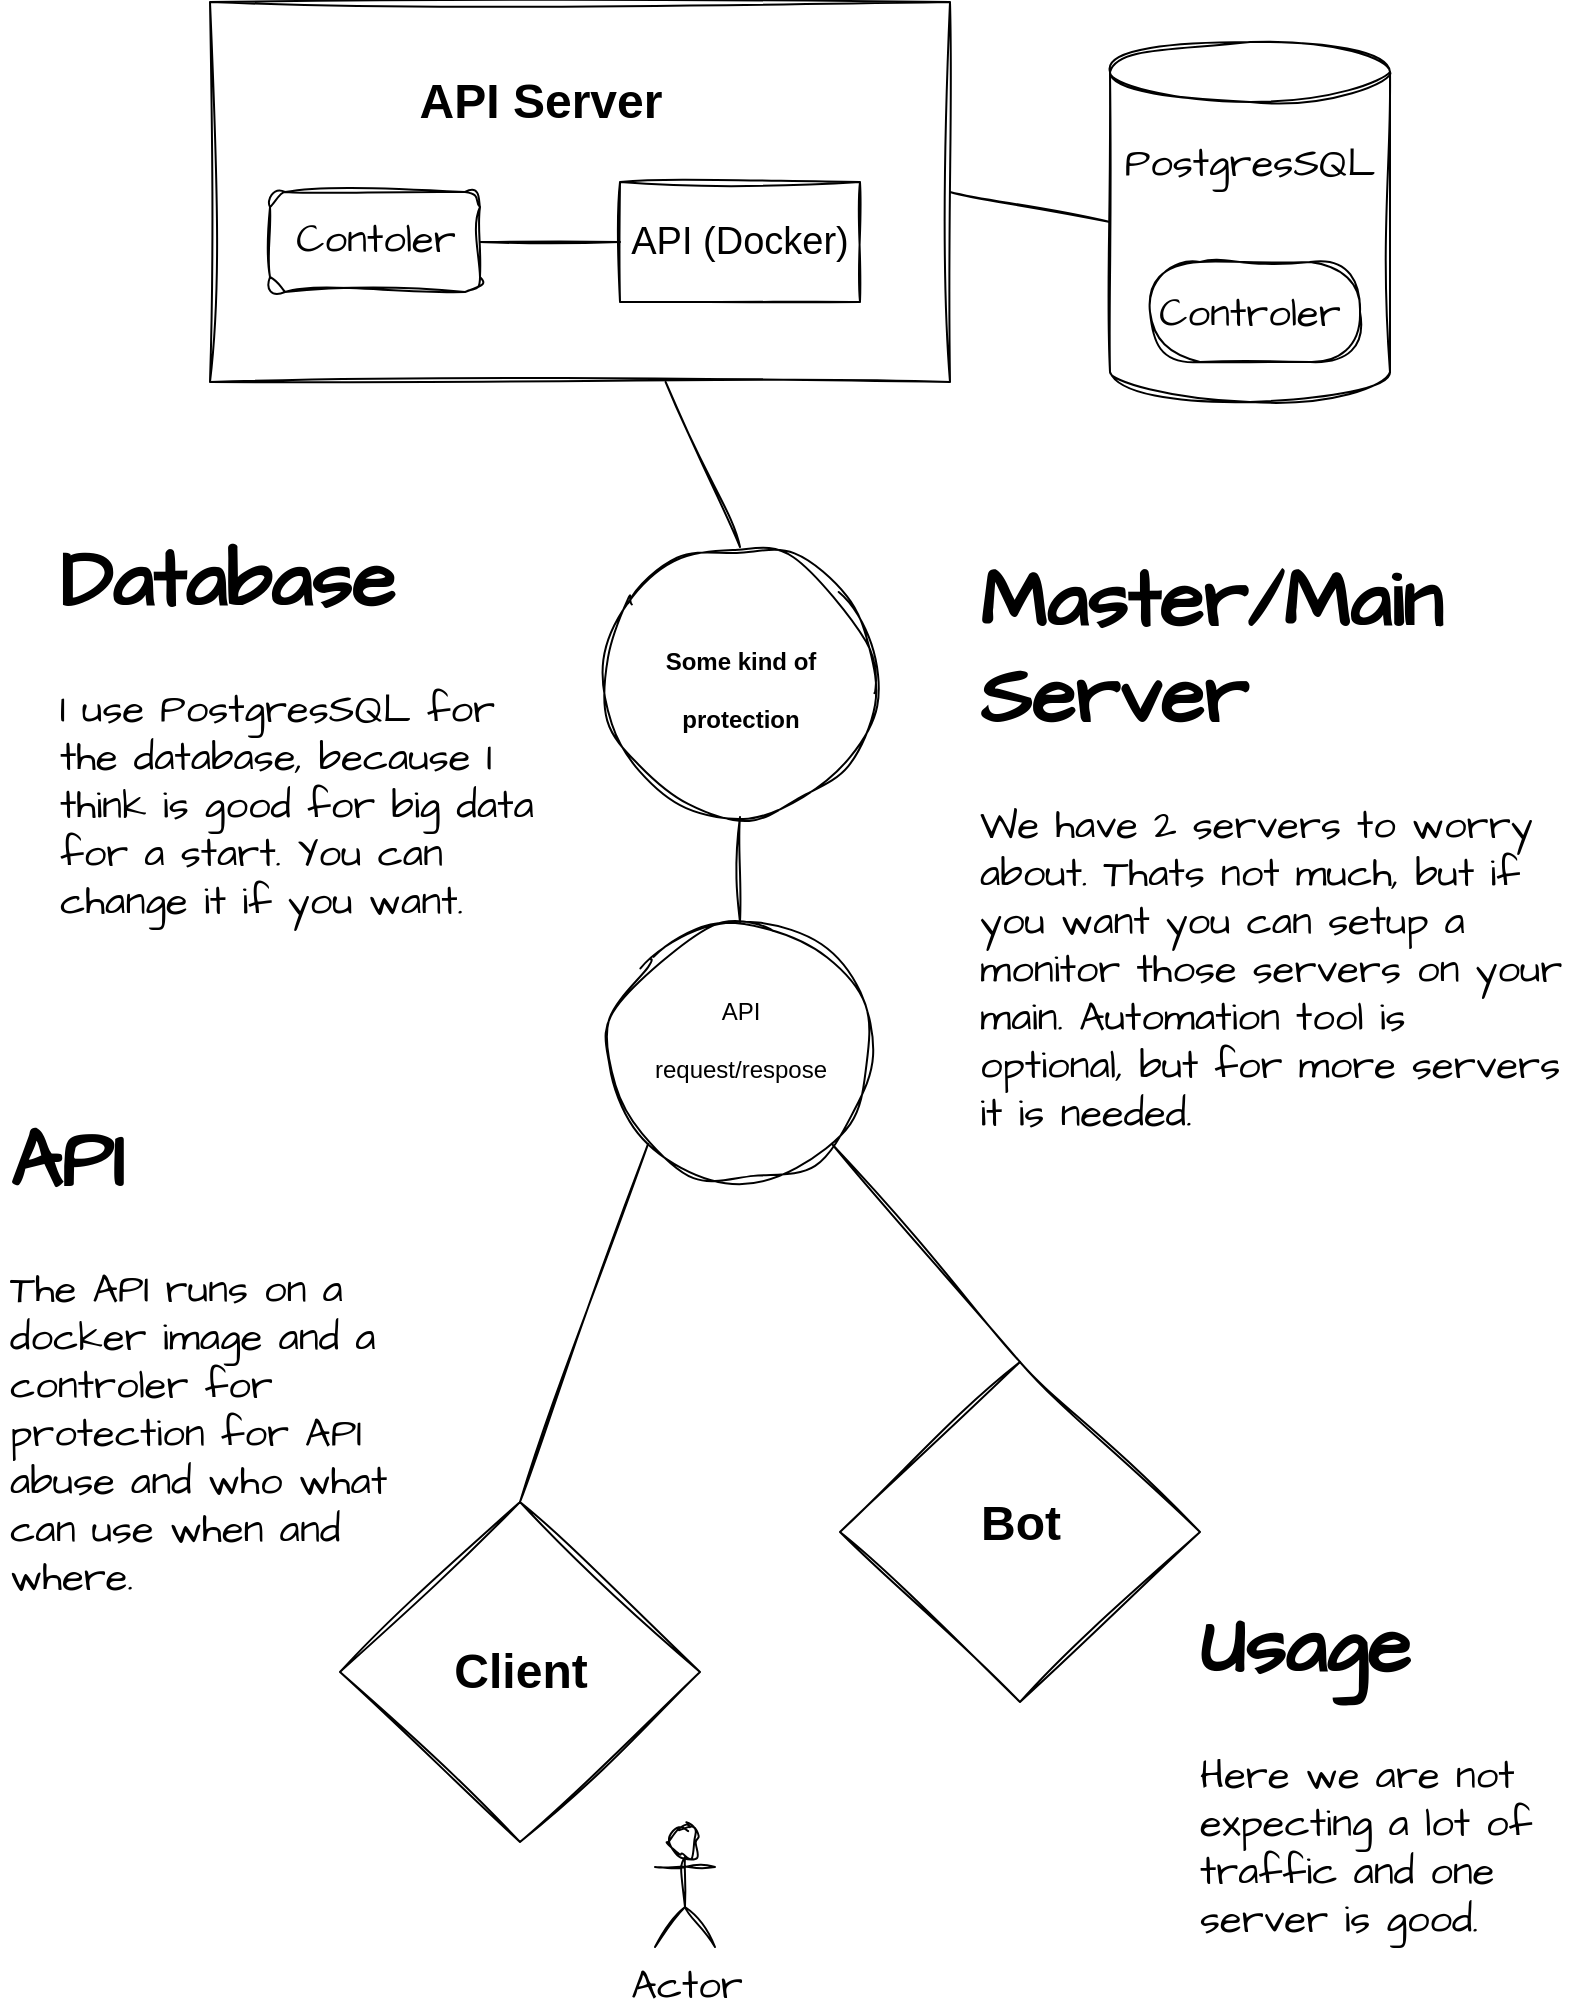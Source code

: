 <mxfile>
    <diagram id="GpLUNaoXuCfJ5dpaen-R" name="Page-1">
        <mxGraphModel dx="1322" dy="1072" grid="1" gridSize="10" guides="1" tooltips="1" connect="1" arrows="1" fold="1" page="1" pageScale="1" pageWidth="827" pageHeight="1169" math="0" shadow="0">
            <root>
                <mxCell id="0"/>
                <mxCell id="1" parent="0"/>
                <mxCell id="3" value="" style="rounded=0;whiteSpace=wrap;html=1;sketch=1;curveFitting=1;jiggle=2;" parent="1" vertex="1">
                    <mxGeometry x="130" y="100" width="370" height="190" as="geometry"/>
                </mxCell>
                <mxCell id="4" value="&lt;font style=&quot;font-size: 19px;&quot;&gt;API (Docker)&lt;/font&gt;" style="rounded=0;whiteSpace=wrap;html=1;sketch=1;curveFitting=1;jiggle=2;" parent="1" vertex="1">
                    <mxGeometry x="335" y="190" width="120" height="60" as="geometry"/>
                </mxCell>
                <mxCell id="6" value="API Server" style="text;strokeColor=none;fillColor=none;html=1;fontSize=24;fontStyle=1;verticalAlign=middle;align=center;rounded=0;sketch=1;curveFitting=1;jiggle=2;" parent="1" vertex="1">
                    <mxGeometry x="245" y="130" width="100" height="40" as="geometry"/>
                </mxCell>
                <mxCell id="11" value="" style="ellipse;whiteSpace=wrap;html=1;aspect=fixed;fontSize=12;rounded=0;sketch=1;curveFitting=1;jiggle=2;" parent="1" vertex="1">
                    <mxGeometry x="327.5" y="372.5" width="135" height="135" as="geometry"/>
                </mxCell>
                <mxCell id="12" value="&lt;span style=&quot;font-size: 12px;&quot;&gt;Some kind of &lt;br&gt;protection&lt;/span&gt;" style="text;strokeColor=none;fillColor=none;html=1;fontSize=24;fontStyle=1;verticalAlign=middle;align=center;rounded=0;sketch=1;curveFitting=1;jiggle=2;" parent="1" vertex="1">
                    <mxGeometry x="352.5" y="400" width="85" height="80" as="geometry"/>
                </mxCell>
                <mxCell id="13" value="" style="endArrow=none;html=1;fontSize=12;exitX=0.5;exitY=0;exitDx=0;exitDy=0;rounded=0;sketch=1;curveFitting=1;jiggle=2;" parent="1" source="11" target="3" edge="1">
                    <mxGeometry width="50" height="50" relative="1" as="geometry">
                        <mxPoint x="390" y="460" as="sourcePoint"/>
                        <mxPoint x="440" y="410" as="targetPoint"/>
                    </mxGeometry>
                </mxCell>
                <mxCell id="14" value="" style="ellipse;whiteSpace=wrap;html=1;aspect=fixed;fontSize=12;rounded=0;sketch=1;curveFitting=1;jiggle=2;" parent="1" vertex="1">
                    <mxGeometry x="330" y="560" width="130" height="130" as="geometry"/>
                </mxCell>
                <mxCell id="15" value="" style="endArrow=none;html=1;fontSize=12;entryX=0.5;entryY=1;entryDx=0;entryDy=0;exitX=0.5;exitY=0;exitDx=0;exitDy=0;rounded=0;sketch=1;curveFitting=1;jiggle=2;" parent="1" source="14" target="11" edge="1">
                    <mxGeometry width="50" height="50" relative="1" as="geometry">
                        <mxPoint x="390" y="650" as="sourcePoint"/>
                        <mxPoint x="440" y="600" as="targetPoint"/>
                    </mxGeometry>
                </mxCell>
                <mxCell id="16" value="&lt;span style=&quot;font-size: 12px; font-weight: 400;&quot;&gt;API &lt;br&gt;request/respose&lt;br&gt;&lt;/span&gt;" style="text;strokeColor=none;fillColor=none;html=1;fontSize=24;fontStyle=1;verticalAlign=middle;align=center;rounded=0;sketch=1;curveFitting=1;jiggle=2;" parent="1" vertex="1">
                    <mxGeometry x="345" y="580" width="100" height="70" as="geometry"/>
                </mxCell>
                <mxCell id="17" value="" style="rhombus;whiteSpace=wrap;html=1;fontSize=19;rounded=0;sketch=1;curveFitting=1;jiggle=2;" parent="1" vertex="1">
                    <mxGeometry x="195" y="850" width="180" height="170" as="geometry"/>
                </mxCell>
                <mxCell id="18" value="Client" style="text;strokeColor=none;fillColor=none;html=1;fontSize=24;fontStyle=1;verticalAlign=middle;align=center;rounded=0;sketch=1;curveFitting=1;jiggle=2;" parent="1" vertex="1">
                    <mxGeometry x="230" y="902.5" width="110" height="65" as="geometry"/>
                </mxCell>
                <mxCell id="19" value="" style="rhombus;whiteSpace=wrap;html=1;fontSize=19;rounded=0;sketch=1;curveFitting=1;jiggle=2;" parent="1" vertex="1">
                    <mxGeometry x="445" y="780" width="180" height="170" as="geometry"/>
                </mxCell>
                <mxCell id="20" value="&lt;br&gt;Bot" style="text;strokeColor=none;fillColor=none;html=1;fontSize=24;fontStyle=1;verticalAlign=middle;align=center;rounded=0;sketch=1;curveFitting=1;jiggle=2;" parent="1" vertex="1">
                    <mxGeometry x="475" y="810" width="120" height="72.5" as="geometry"/>
                </mxCell>
                <mxCell id="21" value="" style="endArrow=none;html=1;fontSize=19;entryX=0;entryY=1;entryDx=0;entryDy=0;exitX=0.5;exitY=0;exitDx=0;exitDy=0;rounded=0;sketch=1;curveFitting=1;jiggle=2;" parent="1" source="17" target="14" edge="1">
                    <mxGeometry width="50" height="50" relative="1" as="geometry">
                        <mxPoint x="400" y="770" as="sourcePoint"/>
                        <mxPoint x="450" y="720" as="targetPoint"/>
                    </mxGeometry>
                </mxCell>
                <mxCell id="22" value="" style="endArrow=none;html=1;fontSize=19;entryX=1;entryY=1;entryDx=0;entryDy=0;exitX=0.5;exitY=0;exitDx=0;exitDy=0;rounded=0;sketch=1;curveFitting=1;jiggle=2;" parent="1" source="19" target="14" edge="1">
                    <mxGeometry width="50" height="50" relative="1" as="geometry">
                        <mxPoint x="400" y="770" as="sourcePoint"/>
                        <mxPoint x="450" y="720" as="targetPoint"/>
                    </mxGeometry>
                </mxCell>
                <mxCell id="23" value="Actor" style="shape=umlActor;verticalLabelPosition=bottom;verticalAlign=top;html=1;outlineConnect=0;sketch=1;hachureGap=4;jiggle=2;curveFitting=1;fontFamily=Architects Daughter;fontSource=https%3A%2F%2Ffonts.googleapis.com%2Fcss%3Ffamily%3DArchitects%2BDaughter;fontSize=20;" parent="1" vertex="1">
                    <mxGeometry x="352.5" y="1012.5" width="30" height="60" as="geometry"/>
                </mxCell>
                <mxCell id="25" value="" style="shape=cylinder3;whiteSpace=wrap;html=1;boundedLbl=1;backgroundOutline=1;size=15;sketch=1;hachureGap=4;jiggle=2;curveFitting=1;fontFamily=Architects Daughter;fontSource=https%3A%2F%2Ffonts.googleapis.com%2Fcss%3Ffamily%3DArchitects%2BDaughter;fontSize=20;" parent="1" vertex="1">
                    <mxGeometry x="580" y="120" width="140" height="180" as="geometry"/>
                </mxCell>
                <mxCell id="26" value="" style="endArrow=none;html=1;sketch=1;hachureGap=4;jiggle=2;curveFitting=1;fontFamily=Architects Daughter;fontSource=https%3A%2F%2Ffonts.googleapis.com%2Fcss%3Ffamily%3DArchitects%2BDaughter;fontSize=16;entryX=0;entryY=0.5;entryDx=0;entryDy=0;entryPerimeter=0;exitX=1;exitY=0.5;exitDx=0;exitDy=0;" parent="1" source="3" target="25" edge="1">
                    <mxGeometry width="50" height="50" relative="1" as="geometry">
                        <mxPoint x="310" y="330" as="sourcePoint"/>
                        <mxPoint x="360" y="280" as="targetPoint"/>
                    </mxGeometry>
                </mxCell>
                <mxCell id="27" value="PostgresSQL" style="text;html=1;strokeColor=none;fillColor=none;align=center;verticalAlign=middle;whiteSpace=wrap;rounded=0;sketch=1;hachureGap=4;jiggle=2;curveFitting=1;fontFamily=Architects Daughter;fontSource=https%3A%2F%2Ffonts.googleapis.com%2Fcss%3Ffamily%3DArchitects%2BDaughter;fontSize=20;" parent="1" vertex="1">
                    <mxGeometry x="595" y="160" width="110" height="40" as="geometry"/>
                </mxCell>
                <mxCell id="28" value="" style="rounded=1;whiteSpace=wrap;html=1;sketch=1;hachureGap=4;jiggle=2;curveFitting=1;fontFamily=Architects Daughter;fontSource=https%3A%2F%2Ffonts.googleapis.com%2Fcss%3Ffamily%3DArchitects%2BDaughter;fontSize=20;arcSize=50;" parent="1" vertex="1">
                    <mxGeometry x="600" y="230" width="105" height="50" as="geometry"/>
                </mxCell>
                <mxCell id="29" value="Controler" style="text;html=1;strokeColor=none;fillColor=none;align=center;verticalAlign=middle;whiteSpace=wrap;rounded=0;sketch=1;hachureGap=4;jiggle=2;curveFitting=1;fontFamily=Architects Daughter;fontSource=https%3A%2F%2Ffonts.googleapis.com%2Fcss%3Ffamily%3DArchitects%2BDaughter;fontSize=20;" parent="1" vertex="1">
                    <mxGeometry x="620" y="240" width="60" height="30" as="geometry"/>
                </mxCell>
                <mxCell id="30" value="" style="rounded=1;whiteSpace=wrap;html=1;sketch=1;hachureGap=4;jiggle=2;curveFitting=1;fontFamily=Architects Daughter;fontSource=https%3A%2F%2Ffonts.googleapis.com%2Fcss%3Ffamily%3DArchitects%2BDaughter;fontSize=20;" parent="1" vertex="1">
                    <mxGeometry x="160" y="195" width="105" height="50" as="geometry"/>
                </mxCell>
                <mxCell id="31" value="Contoler" style="text;html=1;strokeColor=none;fillColor=none;align=center;verticalAlign=middle;whiteSpace=wrap;rounded=0;sketch=1;hachureGap=4;jiggle=2;curveFitting=1;fontFamily=Architects Daughter;fontSource=https%3A%2F%2Ffonts.googleapis.com%2Fcss%3Ffamily%3DArchitects%2BDaughter;fontSize=20;" parent="1" vertex="1">
                    <mxGeometry x="172.5" y="205" width="80" height="25" as="geometry"/>
                </mxCell>
                <mxCell id="32" value="" style="endArrow=none;html=1;sketch=1;hachureGap=4;jiggle=2;curveFitting=1;fontFamily=Architects Daughter;fontSource=https%3A%2F%2Ffonts.googleapis.com%2Fcss%3Ffamily%3DArchitects%2BDaughter;fontSize=16;exitX=1;exitY=0.5;exitDx=0;exitDy=0;entryX=0;entryY=0.5;entryDx=0;entryDy=0;" parent="1" source="30" target="4" edge="1">
                    <mxGeometry width="50" height="50" relative="1" as="geometry">
                        <mxPoint x="270" y="260" as="sourcePoint"/>
                        <mxPoint x="320" y="210" as="targetPoint"/>
                    </mxGeometry>
                </mxCell>
                <mxCell id="33" value="&lt;h1&gt;Usage&lt;/h1&gt;&lt;p&gt;Here we are not expecting a lot of traffic and one server is good.&lt;/p&gt;" style="text;html=1;strokeColor=none;fillColor=none;spacing=5;spacingTop=-20;whiteSpace=wrap;overflow=hidden;rounded=0;sketch=1;hachureGap=4;jiggle=2;curveFitting=1;fontFamily=Architects Daughter;fontSource=https%3A%2F%2Ffonts.googleapis.com%2Fcss%3Ffamily%3DArchitects%2BDaughter;fontSize=20;" parent="1" vertex="1">
                    <mxGeometry x="620" y="882.5" width="185" height="190" as="geometry"/>
                </mxCell>
                <mxCell id="34" value="&lt;h1&gt;Master/Main Server&lt;/h1&gt;&lt;p&gt;We have 2 servers to worry about. Thats not much, but if you want you can setup a monitor those servers on your main. Automation tool is optional, but for more servers it is needed.&lt;/p&gt;" style="text;html=1;strokeColor=none;fillColor=none;spacing=5;spacingTop=-20;whiteSpace=wrap;overflow=hidden;rounded=0;sketch=1;hachureGap=4;jiggle=2;curveFitting=1;fontFamily=Architects Daughter;fontSource=https%3A%2F%2Ffonts.googleapis.com%2Fcss%3Ffamily%3DArchitects%2BDaughter;fontSize=20;" parent="1" vertex="1">
                    <mxGeometry x="510" y="360" width="300" height="330" as="geometry"/>
                </mxCell>
                <mxCell id="35" value="&lt;h1&gt;API&lt;/h1&gt;&lt;p&gt;The API runs on a docker image and a controler for protection for API abuse and who what can use when and where.&lt;/p&gt;" style="text;html=1;strokeColor=none;fillColor=none;spacing=5;spacingTop=-20;whiteSpace=wrap;overflow=hidden;rounded=0;sketch=1;hachureGap=4;jiggle=2;curveFitting=1;fontFamily=Architects Daughter;fontSource=https%3A%2F%2Ffonts.googleapis.com%2Fcss%3Ffamily%3DArchitects%2BDaughter;fontSize=20;" parent="1" vertex="1">
                    <mxGeometry x="25" y="640" width="200" height="270" as="geometry"/>
                </mxCell>
                <mxCell id="36" value="&lt;h1&gt;Database&lt;/h1&gt;&lt;p&gt;I use PostgresSQL for the database, because I think is good for big data for a start. You can change it if you want.&lt;/p&gt;" style="text;html=1;strokeColor=none;fillColor=none;spacing=5;spacingTop=-20;whiteSpace=wrap;overflow=hidden;rounded=0;sketch=1;hachureGap=4;jiggle=2;curveFitting=1;fontFamily=Architects Daughter;fontSource=https%3A%2F%2Ffonts.googleapis.com%2Fcss%3Ffamily%3DArchitects%2BDaughter;fontSize=20;" parent="1" vertex="1">
                    <mxGeometry x="50" y="350" width="245" height="222.5" as="geometry"/>
                </mxCell>
            </root>
        </mxGraphModel>
    </diagram>
</mxfile>